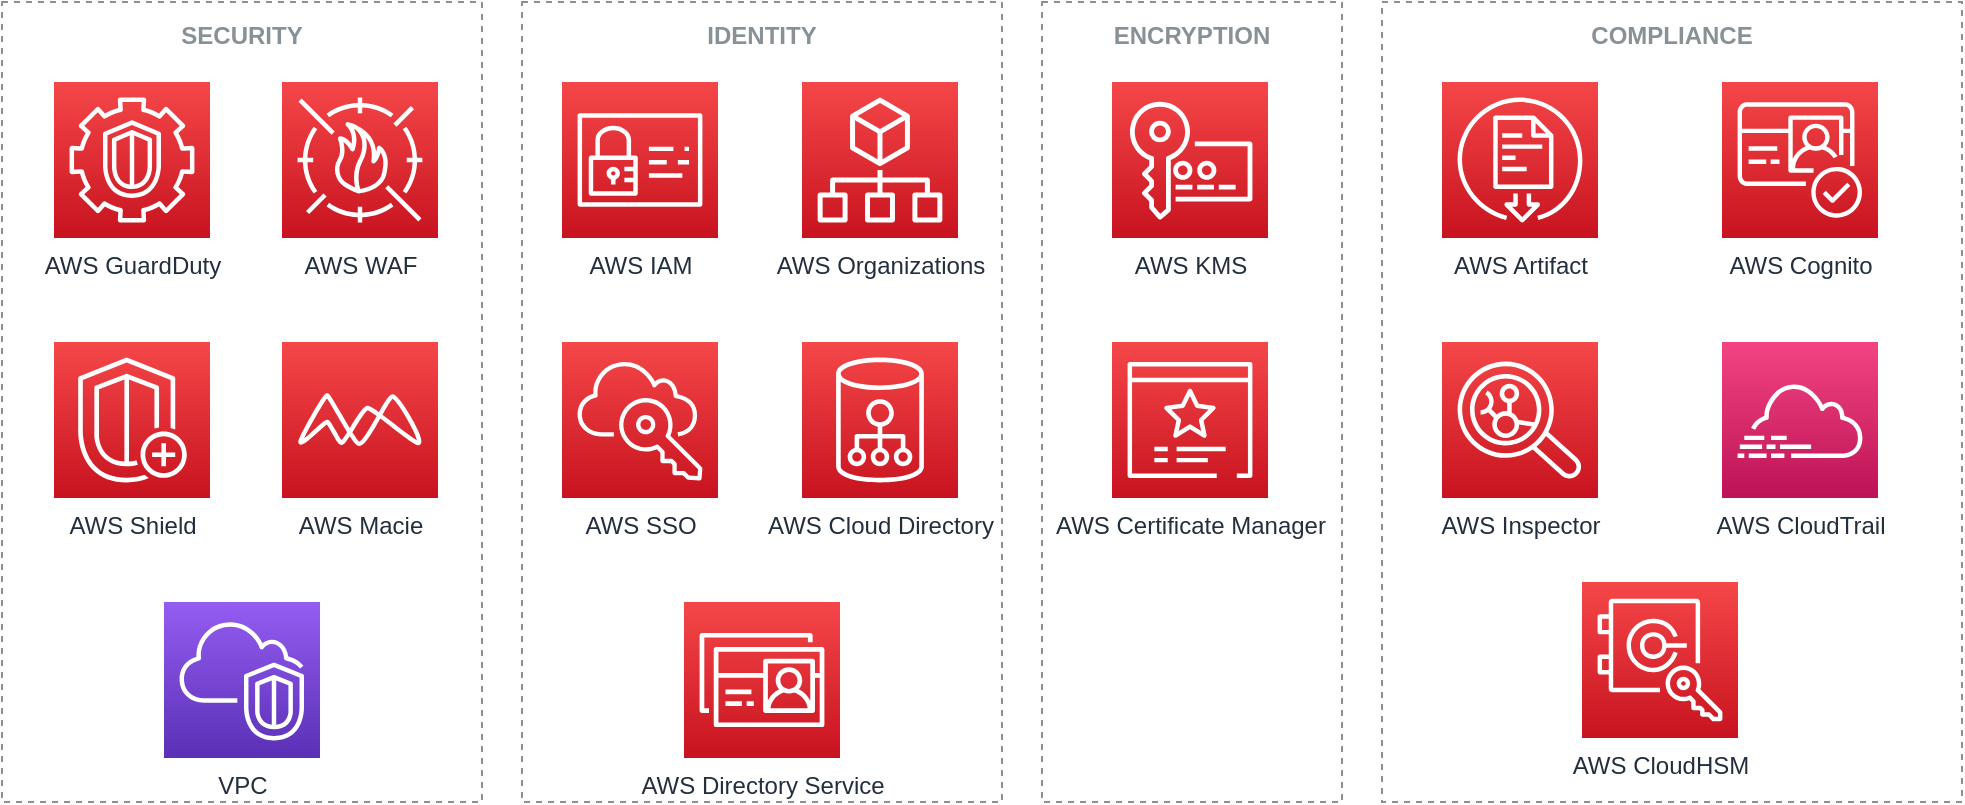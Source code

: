 <mxfile version="15.4.3" type="github">
  <diagram id="WbPUITszx3seIbidhurg" name="Page-1">
    <mxGraphModel dx="1344" dy="794" grid="1" gridSize="10" guides="1" tooltips="1" connect="1" arrows="1" fold="1" page="1" pageScale="1" pageWidth="850" pageHeight="1100" math="0" shadow="0">
      <root>
        <mxCell id="0" />
        <mxCell id="1" parent="0" />
        <mxCell id="9m3SN-zFZF-cNsYP_1IZ-17" value="" style="group" vertex="1" connectable="0" parent="1">
          <mxGeometry x="220" y="150" width="240" height="400" as="geometry" />
        </mxCell>
        <mxCell id="9m3SN-zFZF-cNsYP_1IZ-1" value="&lt;b&gt;SECURITY&lt;/b&gt;" style="outlineConnect=0;gradientColor=none;html=1;whiteSpace=wrap;fontSize=12;fontStyle=0;strokeColor=#879196;fillColor=none;verticalAlign=top;align=center;fontColor=#879196;dashed=1;spacingTop=3;" vertex="1" parent="9m3SN-zFZF-cNsYP_1IZ-17">
          <mxGeometry width="240" height="400" as="geometry" />
        </mxCell>
        <mxCell id="9m3SN-zFZF-cNsYP_1IZ-2" value="AWS GuardDuty" style="sketch=0;points=[[0,0,0],[0.25,0,0],[0.5,0,0],[0.75,0,0],[1,0,0],[0,1,0],[0.25,1,0],[0.5,1,0],[0.75,1,0],[1,1,0],[0,0.25,0],[0,0.5,0],[0,0.75,0],[1,0.25,0],[1,0.5,0],[1,0.75,0]];outlineConnect=0;fontColor=#232F3E;gradientColor=#F54749;gradientDirection=north;fillColor=#C7131F;strokeColor=#ffffff;dashed=0;verticalLabelPosition=bottom;verticalAlign=top;align=center;html=1;fontSize=12;fontStyle=0;aspect=fixed;shape=mxgraph.aws4.resourceIcon;resIcon=mxgraph.aws4.guardduty;" vertex="1" parent="9m3SN-zFZF-cNsYP_1IZ-17">
          <mxGeometry x="26" y="40" width="78" height="78" as="geometry" />
        </mxCell>
        <mxCell id="9m3SN-zFZF-cNsYP_1IZ-3" value="AWS Shield" style="sketch=0;points=[[0,0,0],[0.25,0,0],[0.5,0,0],[0.75,0,0],[1,0,0],[0,1,0],[0.25,1,0],[0.5,1,0],[0.75,1,0],[1,1,0],[0,0.25,0],[0,0.5,0],[0,0.75,0],[1,0.25,0],[1,0.5,0],[1,0.75,0]];outlineConnect=0;fontColor=#232F3E;gradientColor=#F54749;gradientDirection=north;fillColor=#C7131F;strokeColor=#ffffff;dashed=0;verticalLabelPosition=bottom;verticalAlign=top;align=center;html=1;fontSize=12;fontStyle=0;aspect=fixed;shape=mxgraph.aws4.resourceIcon;resIcon=mxgraph.aws4.shield;" vertex="1" parent="9m3SN-zFZF-cNsYP_1IZ-17">
          <mxGeometry x="26" y="170" width="78" height="78" as="geometry" />
        </mxCell>
        <mxCell id="9m3SN-zFZF-cNsYP_1IZ-4" value="AWS WAF" style="sketch=0;points=[[0,0,0],[0.25,0,0],[0.5,0,0],[0.75,0,0],[1,0,0],[0,1,0],[0.25,1,0],[0.5,1,0],[0.75,1,0],[1,1,0],[0,0.25,0],[0,0.5,0],[0,0.75,0],[1,0.25,0],[1,0.5,0],[1,0.75,0]];outlineConnect=0;fontColor=#232F3E;gradientColor=#F54749;gradientDirection=north;fillColor=#C7131F;strokeColor=#ffffff;dashed=0;verticalLabelPosition=bottom;verticalAlign=top;align=center;html=1;fontSize=12;fontStyle=0;aspect=fixed;shape=mxgraph.aws4.resourceIcon;resIcon=mxgraph.aws4.waf;" vertex="1" parent="9m3SN-zFZF-cNsYP_1IZ-17">
          <mxGeometry x="140" y="40" width="78" height="78" as="geometry" />
        </mxCell>
        <mxCell id="9m3SN-zFZF-cNsYP_1IZ-5" value="AWS Macie" style="sketch=0;points=[[0,0,0],[0.25,0,0],[0.5,0,0],[0.75,0,0],[1,0,0],[0,1,0],[0.25,1,0],[0.5,1,0],[0.75,1,0],[1,1,0],[0,0.25,0],[0,0.5,0],[0,0.75,0],[1,0.25,0],[1,0.5,0],[1,0.75,0]];outlineConnect=0;fontColor=#232F3E;gradientColor=#F54749;gradientDirection=north;fillColor=#C7131F;strokeColor=#ffffff;dashed=0;verticalLabelPosition=bottom;verticalAlign=top;align=center;html=1;fontSize=12;fontStyle=0;aspect=fixed;shape=mxgraph.aws4.resourceIcon;resIcon=mxgraph.aws4.macie;" vertex="1" parent="9m3SN-zFZF-cNsYP_1IZ-17">
          <mxGeometry x="140" y="170" width="78" height="78" as="geometry" />
        </mxCell>
        <mxCell id="9m3SN-zFZF-cNsYP_1IZ-6" value="VPC" style="sketch=0;points=[[0,0,0],[0.25,0,0],[0.5,0,0],[0.75,0,0],[1,0,0],[0,1,0],[0.25,1,0],[0.5,1,0],[0.75,1,0],[1,1,0],[0,0.25,0],[0,0.5,0],[0,0.75,0],[1,0.25,0],[1,0.5,0],[1,0.75,0]];outlineConnect=0;fontColor=#232F3E;gradientColor=#945DF2;gradientDirection=north;fillColor=#5A30B5;strokeColor=#ffffff;dashed=0;verticalLabelPosition=bottom;verticalAlign=top;align=center;html=1;fontSize=12;fontStyle=0;aspect=fixed;shape=mxgraph.aws4.resourceIcon;resIcon=mxgraph.aws4.vpc;" vertex="1" parent="9m3SN-zFZF-cNsYP_1IZ-17">
          <mxGeometry x="81" y="300" width="78" height="78" as="geometry" />
        </mxCell>
        <mxCell id="9m3SN-zFZF-cNsYP_1IZ-18" value="" style="group" vertex="1" connectable="0" parent="1">
          <mxGeometry x="480" y="150" width="240" height="400" as="geometry" />
        </mxCell>
        <mxCell id="9m3SN-zFZF-cNsYP_1IZ-7" value="&lt;b&gt;IDENTITY&lt;/b&gt;" style="outlineConnect=0;gradientColor=none;html=1;whiteSpace=wrap;fontSize=12;fontStyle=0;strokeColor=#879196;fillColor=none;verticalAlign=top;align=center;fontColor=#879196;dashed=1;spacingTop=3;" vertex="1" parent="9m3SN-zFZF-cNsYP_1IZ-18">
          <mxGeometry width="240" height="400" as="geometry" />
        </mxCell>
        <mxCell id="9m3SN-zFZF-cNsYP_1IZ-11" value="AWS IAM" style="sketch=0;points=[[0,0,0],[0.25,0,0],[0.5,0,0],[0.75,0,0],[1,0,0],[0,1,0],[0.25,1,0],[0.5,1,0],[0.75,1,0],[1,1,0],[0,0.25,0],[0,0.5,0],[0,0.75,0],[1,0.25,0],[1,0.5,0],[1,0.75,0]];outlineConnect=0;fontColor=#232F3E;gradientColor=#F54749;gradientDirection=north;fillColor=#C7131F;strokeColor=#ffffff;dashed=0;verticalLabelPosition=bottom;verticalAlign=top;align=center;html=1;fontSize=12;fontStyle=0;aspect=fixed;shape=mxgraph.aws4.resourceIcon;resIcon=mxgraph.aws4.identity_and_access_management;" vertex="1" parent="9m3SN-zFZF-cNsYP_1IZ-18">
          <mxGeometry x="20" y="40" width="78" height="78" as="geometry" />
        </mxCell>
        <mxCell id="9m3SN-zFZF-cNsYP_1IZ-12" value="AWS SSO" style="sketch=0;points=[[0,0,0],[0.25,0,0],[0.5,0,0],[0.75,0,0],[1,0,0],[0,1,0],[0.25,1,0],[0.5,1,0],[0.75,1,0],[1,1,0],[0,0.25,0],[0,0.5,0],[0,0.75,0],[1,0.25,0],[1,0.5,0],[1,0.75,0]];outlineConnect=0;fontColor=#232F3E;gradientColor=#F54749;gradientDirection=north;fillColor=#C7131F;strokeColor=#ffffff;dashed=0;verticalLabelPosition=bottom;verticalAlign=top;align=center;html=1;fontSize=12;fontStyle=0;aspect=fixed;shape=mxgraph.aws4.resourceIcon;resIcon=mxgraph.aws4.single_sign_on;" vertex="1" parent="9m3SN-zFZF-cNsYP_1IZ-18">
          <mxGeometry x="20" y="170" width="78" height="78" as="geometry" />
        </mxCell>
        <mxCell id="9m3SN-zFZF-cNsYP_1IZ-13" value="AWS Organizations" style="sketch=0;points=[[0,0,0],[0.25,0,0],[0.5,0,0],[0.75,0,0],[1,0,0],[0,1,0],[0.25,1,0],[0.5,1,0],[0.75,1,0],[1,1,0],[0,0.25,0],[0,0.5,0],[0,0.75,0],[1,0.25,0],[1,0.5,0],[1,0.75,0]];outlineConnect=0;fontColor=#232F3E;gradientColor=#F54749;gradientDirection=north;fillColor=#C7131F;strokeColor=#ffffff;dashed=0;verticalLabelPosition=bottom;verticalAlign=top;align=center;html=1;fontSize=12;fontStyle=0;aspect=fixed;shape=mxgraph.aws4.resourceIcon;resIcon=mxgraph.aws4.organizations;" vertex="1" parent="9m3SN-zFZF-cNsYP_1IZ-18">
          <mxGeometry x="140" y="40" width="78" height="78" as="geometry" />
        </mxCell>
        <mxCell id="9m3SN-zFZF-cNsYP_1IZ-14" value="AWS Cloud Directory" style="sketch=0;points=[[0,0,0],[0.25,0,0],[0.5,0,0],[0.75,0,0],[1,0,0],[0,1,0],[0.25,1,0],[0.5,1,0],[0.75,1,0],[1,1,0],[0,0.25,0],[0,0.5,0],[0,0.75,0],[1,0.25,0],[1,0.5,0],[1,0.75,0]];outlineConnect=0;fontColor=#232F3E;gradientColor=#F54749;gradientDirection=north;fillColor=#C7131F;strokeColor=#ffffff;dashed=0;verticalLabelPosition=bottom;verticalAlign=top;align=center;html=1;fontSize=12;fontStyle=0;aspect=fixed;shape=mxgraph.aws4.resourceIcon;resIcon=mxgraph.aws4.cloud_directory;" vertex="1" parent="9m3SN-zFZF-cNsYP_1IZ-18">
          <mxGeometry x="140" y="170" width="78" height="78" as="geometry" />
        </mxCell>
        <mxCell id="9m3SN-zFZF-cNsYP_1IZ-15" value="AWS Directory Service" style="sketch=0;points=[[0,0,0],[0.25,0,0],[0.5,0,0],[0.75,0,0],[1,0,0],[0,1,0],[0.25,1,0],[0.5,1,0],[0.75,1,0],[1,1,0],[0,0.25,0],[0,0.5,0],[0,0.75,0],[1,0.25,0],[1,0.5,0],[1,0.75,0]];outlineConnect=0;fontColor=#232F3E;gradientColor=#F54749;gradientDirection=north;fillColor=#C7131F;strokeColor=#ffffff;dashed=0;verticalLabelPosition=bottom;verticalAlign=top;align=center;html=1;fontSize=12;fontStyle=0;aspect=fixed;shape=mxgraph.aws4.resourceIcon;resIcon=mxgraph.aws4.directory_service;" vertex="1" parent="9m3SN-zFZF-cNsYP_1IZ-18">
          <mxGeometry x="81" y="300" width="78" height="78" as="geometry" />
        </mxCell>
        <mxCell id="9m3SN-zFZF-cNsYP_1IZ-22" value="" style="group" vertex="1" connectable="0" parent="1">
          <mxGeometry x="740" y="150" width="150" height="400" as="geometry" />
        </mxCell>
        <mxCell id="9m3SN-zFZF-cNsYP_1IZ-16" value="&lt;b&gt;ENCRYPTION&lt;/b&gt;" style="outlineConnect=0;gradientColor=none;html=1;whiteSpace=wrap;fontSize=12;fontStyle=0;strokeColor=#879196;fillColor=none;verticalAlign=top;align=center;fontColor=#879196;dashed=1;spacingTop=3;" vertex="1" parent="9m3SN-zFZF-cNsYP_1IZ-22">
          <mxGeometry width="150" height="400" as="geometry" />
        </mxCell>
        <mxCell id="9m3SN-zFZF-cNsYP_1IZ-19" value="AWS KMS" style="sketch=0;points=[[0,0,0],[0.25,0,0],[0.5,0,0],[0.75,0,0],[1,0,0],[0,1,0],[0.25,1,0],[0.5,1,0],[0.75,1,0],[1,1,0],[0,0.25,0],[0,0.5,0],[0,0.75,0],[1,0.25,0],[1,0.5,0],[1,0.75,0]];outlineConnect=0;fontColor=#232F3E;gradientColor=#F54749;gradientDirection=north;fillColor=#C7131F;strokeColor=#ffffff;dashed=0;verticalLabelPosition=bottom;verticalAlign=top;align=center;html=1;fontSize=12;fontStyle=0;aspect=fixed;shape=mxgraph.aws4.resourceIcon;resIcon=mxgraph.aws4.key_management_service;" vertex="1" parent="9m3SN-zFZF-cNsYP_1IZ-22">
          <mxGeometry x="35" y="40" width="78" height="78" as="geometry" />
        </mxCell>
        <mxCell id="9m3SN-zFZF-cNsYP_1IZ-20" value="AWS Certificate Manager" style="sketch=0;points=[[0,0,0],[0.25,0,0],[0.5,0,0],[0.75,0,0],[1,0,0],[0,1,0],[0.25,1,0],[0.5,1,0],[0.75,1,0],[1,1,0],[0,0.25,0],[0,0.5,0],[0,0.75,0],[1,0.25,0],[1,0.5,0],[1,0.75,0]];outlineConnect=0;fontColor=#232F3E;gradientColor=#F54749;gradientDirection=north;fillColor=#C7131F;strokeColor=#ffffff;dashed=0;verticalLabelPosition=bottom;verticalAlign=top;align=center;html=1;fontSize=12;fontStyle=0;aspect=fixed;shape=mxgraph.aws4.resourceIcon;resIcon=mxgraph.aws4.certificate_manager_3;" vertex="1" parent="9m3SN-zFZF-cNsYP_1IZ-22">
          <mxGeometry x="35" y="170" width="78" height="78" as="geometry" />
        </mxCell>
        <mxCell id="9m3SN-zFZF-cNsYP_1IZ-23" value="" style="group" vertex="1" connectable="0" parent="1">
          <mxGeometry x="910" y="150" width="290" height="400" as="geometry" />
        </mxCell>
        <mxCell id="9m3SN-zFZF-cNsYP_1IZ-28" value="" style="group" vertex="1" connectable="0" parent="9m3SN-zFZF-cNsYP_1IZ-23">
          <mxGeometry width="290" height="400" as="geometry" />
        </mxCell>
        <mxCell id="9m3SN-zFZF-cNsYP_1IZ-24" value="&lt;b&gt;COMPLIANCE&lt;/b&gt;" style="outlineConnect=0;gradientColor=none;html=1;whiteSpace=wrap;fontSize=12;fontStyle=0;strokeColor=#879196;fillColor=none;verticalAlign=top;align=center;fontColor=#879196;dashed=1;spacingTop=3;" vertex="1" parent="9m3SN-zFZF-cNsYP_1IZ-28">
          <mxGeometry width="290" height="400" as="geometry" />
        </mxCell>
        <mxCell id="9m3SN-zFZF-cNsYP_1IZ-29" value="AWS Artifact" style="sketch=0;points=[[0,0,0],[0.25,0,0],[0.5,0,0],[0.75,0,0],[1,0,0],[0,1,0],[0.25,1,0],[0.5,1,0],[0.75,1,0],[1,1,0],[0,0.25,0],[0,0.5,0],[0,0.75,0],[1,0.25,0],[1,0.5,0],[1,0.75,0]];outlineConnect=0;fontColor=#232F3E;gradientColor=#F54749;gradientDirection=north;fillColor=#C7131F;strokeColor=#ffffff;dashed=0;verticalLabelPosition=bottom;verticalAlign=top;align=center;html=1;fontSize=12;fontStyle=0;aspect=fixed;shape=mxgraph.aws4.resourceIcon;resIcon=mxgraph.aws4.artifact;" vertex="1" parent="9m3SN-zFZF-cNsYP_1IZ-28">
          <mxGeometry x="30" y="40" width="78" height="78" as="geometry" />
        </mxCell>
        <mxCell id="9m3SN-zFZF-cNsYP_1IZ-30" value="AWS Inspector" style="sketch=0;points=[[0,0,0],[0.25,0,0],[0.5,0,0],[0.75,0,0],[1,0,0],[0,1,0],[0.25,1,0],[0.5,1,0],[0.75,1,0],[1,1,0],[0,0.25,0],[0,0.5,0],[0,0.75,0],[1,0.25,0],[1,0.5,0],[1,0.75,0]];outlineConnect=0;fontColor=#232F3E;gradientColor=#F54749;gradientDirection=north;fillColor=#C7131F;strokeColor=#ffffff;dashed=0;verticalLabelPosition=bottom;verticalAlign=top;align=center;html=1;fontSize=12;fontStyle=0;aspect=fixed;shape=mxgraph.aws4.resourceIcon;resIcon=mxgraph.aws4.inspector;" vertex="1" parent="9m3SN-zFZF-cNsYP_1IZ-28">
          <mxGeometry x="30" y="170" width="78" height="78" as="geometry" />
        </mxCell>
        <mxCell id="9m3SN-zFZF-cNsYP_1IZ-31" value="AWS CloudHSM" style="sketch=0;points=[[0,0,0],[0.25,0,0],[0.5,0,0],[0.75,0,0],[1,0,0],[0,1,0],[0.25,1,0],[0.5,1,0],[0.75,1,0],[1,1,0],[0,0.25,0],[0,0.5,0],[0,0.75,0],[1,0.25,0],[1,0.5,0],[1,0.75,0]];outlineConnect=0;fontColor=#232F3E;gradientColor=#F54749;gradientDirection=north;fillColor=#C7131F;strokeColor=#ffffff;dashed=0;verticalLabelPosition=bottom;verticalAlign=top;align=center;html=1;fontSize=12;fontStyle=0;aspect=fixed;shape=mxgraph.aws4.resourceIcon;resIcon=mxgraph.aws4.cloudhsm;" vertex="1" parent="9m3SN-zFZF-cNsYP_1IZ-28">
          <mxGeometry x="100" y="290" width="78" height="78" as="geometry" />
        </mxCell>
        <mxCell id="9m3SN-zFZF-cNsYP_1IZ-32" value="AWS Cognito" style="sketch=0;points=[[0,0,0],[0.25,0,0],[0.5,0,0],[0.75,0,0],[1,0,0],[0,1,0],[0.25,1,0],[0.5,1,0],[0.75,1,0],[1,1,0],[0,0.25,0],[0,0.5,0],[0,0.75,0],[1,0.25,0],[1,0.5,0],[1,0.75,0]];outlineConnect=0;fontColor=#232F3E;gradientColor=#F54749;gradientDirection=north;fillColor=#C7131F;strokeColor=#ffffff;dashed=0;verticalLabelPosition=bottom;verticalAlign=top;align=center;html=1;fontSize=12;fontStyle=0;aspect=fixed;shape=mxgraph.aws4.resourceIcon;resIcon=mxgraph.aws4.cognito;" vertex="1" parent="9m3SN-zFZF-cNsYP_1IZ-28">
          <mxGeometry x="170" y="40" width="78" height="78" as="geometry" />
        </mxCell>
        <mxCell id="9m3SN-zFZF-cNsYP_1IZ-33" value="AWS CloudTrail" style="sketch=0;points=[[0,0,0],[0.25,0,0],[0.5,0,0],[0.75,0,0],[1,0,0],[0,1,0],[0.25,1,0],[0.5,1,0],[0.75,1,0],[1,1,0],[0,0.25,0],[0,0.5,0],[0,0.75,0],[1,0.25,0],[1,0.5,0],[1,0.75,0]];points=[[0,0,0],[0.25,0,0],[0.5,0,0],[0.75,0,0],[1,0,0],[0,1,0],[0.25,1,0],[0.5,1,0],[0.75,1,0],[1,1,0],[0,0.25,0],[0,0.5,0],[0,0.75,0],[1,0.25,0],[1,0.5,0],[1,0.75,0]];outlineConnect=0;fontColor=#232F3E;gradientColor=#F34482;gradientDirection=north;fillColor=#BC1356;strokeColor=#ffffff;dashed=0;verticalLabelPosition=bottom;verticalAlign=top;align=center;html=1;fontSize=12;fontStyle=0;aspect=fixed;shape=mxgraph.aws4.resourceIcon;resIcon=mxgraph.aws4.cloudtrail;" vertex="1" parent="9m3SN-zFZF-cNsYP_1IZ-28">
          <mxGeometry x="170" y="170" width="78" height="78" as="geometry" />
        </mxCell>
      </root>
    </mxGraphModel>
  </diagram>
</mxfile>
